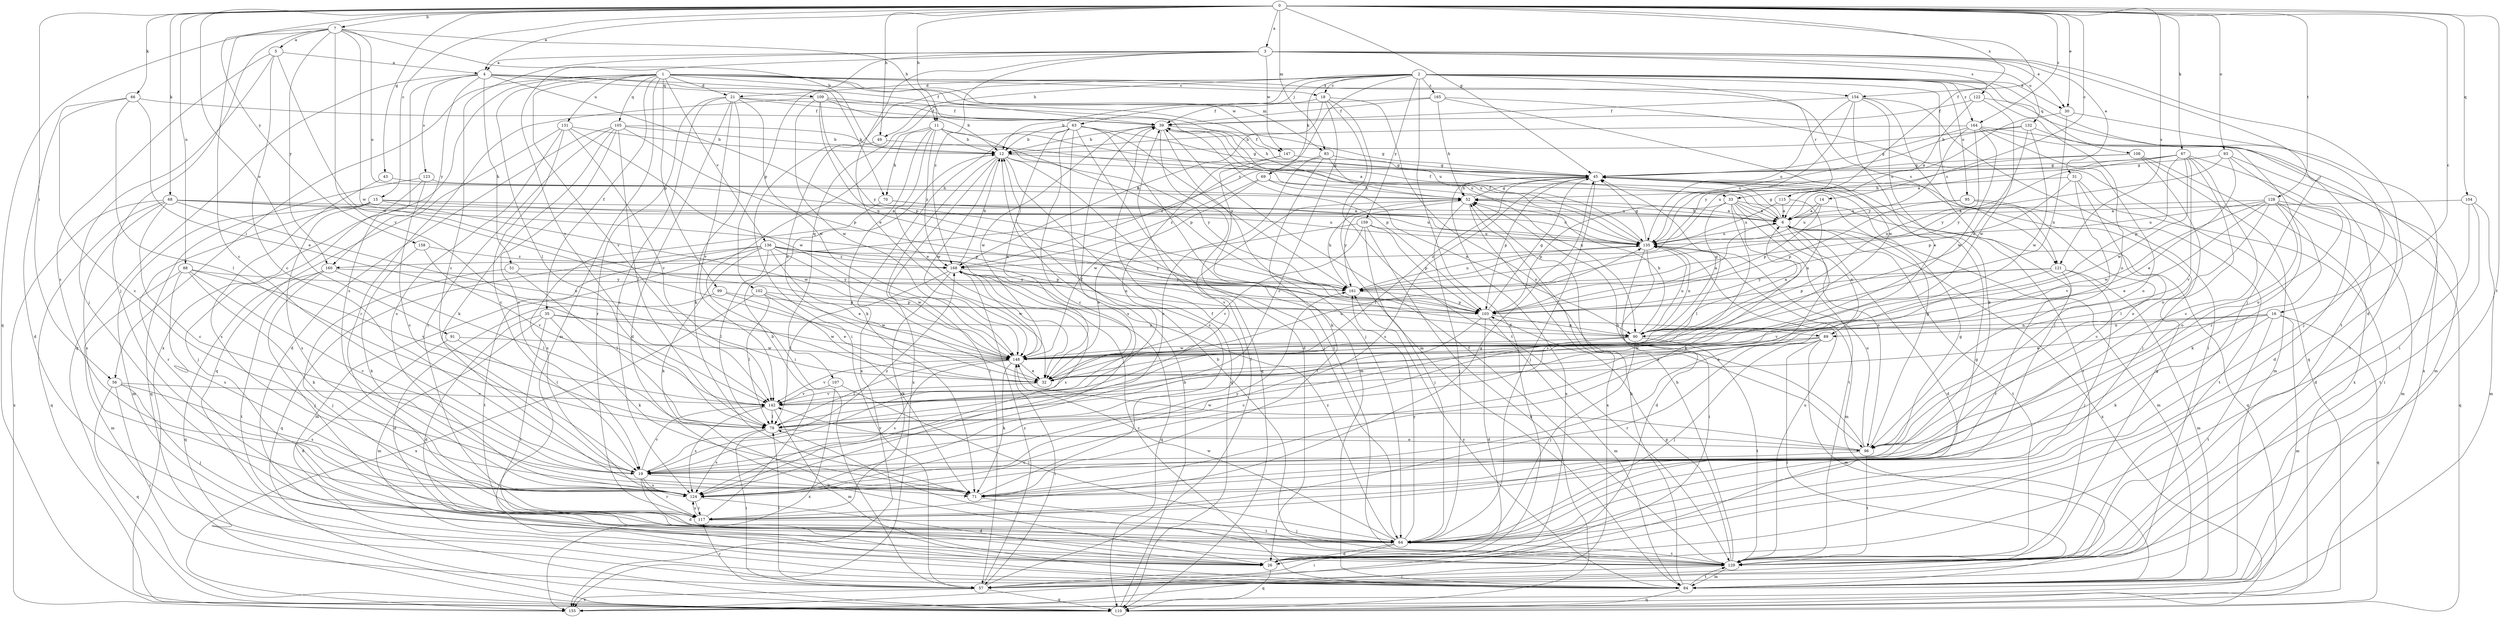 strict digraph  {
0;
1;
2;
3;
4;
5;
6;
7;
11;
12;
14;
15;
16;
18;
19;
21;
26;
30;
31;
32;
33;
35;
39;
43;
45;
49;
51;
52;
56;
57;
63;
64;
66;
67;
68;
69;
70;
71;
78;
83;
84;
88;
89;
90;
91;
93;
95;
96;
99;
102;
103;
104;
105;
107;
108;
109;
110;
115;
117;
121;
122;
123;
124;
128;
129;
131;
132;
135;
136;
142;
147;
148;
154;
155;
158;
159;
160;
161;
164;
165;
168;
0 -> 3  [label=a];
0 -> 4  [label=a];
0 -> 7  [label=b];
0 -> 11  [label=b];
0 -> 14  [label=c];
0 -> 15  [label=c];
0 -> 16  [label=c];
0 -> 30  [label=e];
0 -> 33  [label=f];
0 -> 43  [label=g];
0 -> 45  [label=g];
0 -> 49  [label=h];
0 -> 56  [label=i];
0 -> 66  [label=k];
0 -> 67  [label=k];
0 -> 68  [label=k];
0 -> 83  [label=m];
0 -> 88  [label=n];
0 -> 91  [label=o];
0 -> 93  [label=o];
0 -> 104  [label=q];
0 -> 121  [label=s];
0 -> 128  [label=t];
0 -> 129  [label=t];
0 -> 154  [label=x];
0 -> 158  [label=y];
0 -> 164  [label=z];
1 -> 18  [label=c];
1 -> 21  [label=d];
1 -> 33  [label=f];
1 -> 35  [label=f];
1 -> 56  [label=i];
1 -> 78  [label=l];
1 -> 83  [label=m];
1 -> 84  [label=m];
1 -> 99  [label=p];
1 -> 105  [label=q];
1 -> 121  [label=s];
1 -> 131  [label=u];
1 -> 136  [label=v];
1 -> 142  [label=v];
1 -> 147  [label=w];
1 -> 154  [label=x];
1 -> 155  [label=x];
2 -> 18  [label=c];
2 -> 21  [label=d];
2 -> 26  [label=d];
2 -> 30  [label=e];
2 -> 49  [label=h];
2 -> 57  [label=i];
2 -> 63  [label=j];
2 -> 69  [label=k];
2 -> 95  [label=o];
2 -> 96  [label=o];
2 -> 107  [label=q];
2 -> 108  [label=q];
2 -> 115  [label=r];
2 -> 121  [label=s];
2 -> 129  [label=t];
2 -> 159  [label=y];
2 -> 160  [label=y];
2 -> 164  [label=z];
2 -> 165  [label=z];
3 -> 4  [label=a];
3 -> 19  [label=c];
3 -> 26  [label=d];
3 -> 30  [label=e];
3 -> 31  [label=e];
3 -> 32  [label=e];
3 -> 64  [label=j];
3 -> 102  [label=p];
3 -> 122  [label=s];
3 -> 132  [label=u];
3 -> 142  [label=v];
3 -> 147  [label=w];
3 -> 168  [label=z];
4 -> 39  [label=f];
4 -> 51  [label=h];
4 -> 70  [label=k];
4 -> 89  [label=n];
4 -> 109  [label=q];
4 -> 110  [label=q];
4 -> 123  [label=s];
4 -> 124  [label=s];
4 -> 160  [label=y];
5 -> 4  [label=a];
5 -> 19  [label=c];
5 -> 64  [label=j];
5 -> 124  [label=s];
5 -> 148  [label=w];
6 -> 26  [label=d];
6 -> 39  [label=f];
6 -> 45  [label=g];
6 -> 52  [label=h];
6 -> 84  [label=m];
6 -> 89  [label=n];
6 -> 129  [label=t];
6 -> 135  [label=u];
6 -> 155  [label=x];
7 -> 5  [label=a];
7 -> 11  [label=b];
7 -> 12  [label=b];
7 -> 19  [label=c];
7 -> 64  [label=j];
7 -> 110  [label=q];
7 -> 135  [label=u];
7 -> 142  [label=v];
7 -> 148  [label=w];
7 -> 160  [label=y];
11 -> 6  [label=a];
11 -> 12  [label=b];
11 -> 32  [label=e];
11 -> 57  [label=i];
11 -> 70  [label=k];
11 -> 71  [label=k];
11 -> 103  [label=p];
11 -> 168  [label=z];
12 -> 45  [label=g];
12 -> 57  [label=i];
12 -> 64  [label=j];
12 -> 110  [label=q];
12 -> 148  [label=w];
12 -> 155  [label=x];
12 -> 161  [label=y];
14 -> 6  [label=a];
14 -> 103  [label=p];
14 -> 135  [label=u];
15 -> 6  [label=a];
15 -> 84  [label=m];
15 -> 117  [label=r];
15 -> 124  [label=s];
15 -> 135  [label=u];
15 -> 148  [label=w];
16 -> 32  [label=e];
16 -> 71  [label=k];
16 -> 84  [label=m];
16 -> 89  [label=n];
16 -> 90  [label=n];
16 -> 110  [label=q];
16 -> 129  [label=t];
18 -> 19  [label=c];
18 -> 39  [label=f];
18 -> 84  [label=m];
18 -> 96  [label=o];
18 -> 129  [label=t];
18 -> 168  [label=z];
19 -> 26  [label=d];
19 -> 71  [label=k];
19 -> 117  [label=r];
19 -> 124  [label=s];
19 -> 142  [label=v];
19 -> 168  [label=z];
21 -> 26  [label=d];
21 -> 39  [label=f];
21 -> 71  [label=k];
21 -> 117  [label=r];
21 -> 124  [label=s];
21 -> 135  [label=u];
21 -> 142  [label=v];
21 -> 148  [label=w];
26 -> 110  [label=q];
30 -> 64  [label=j];
30 -> 90  [label=n];
30 -> 135  [label=u];
31 -> 52  [label=h];
31 -> 57  [label=i];
31 -> 96  [label=o];
31 -> 103  [label=p];
31 -> 142  [label=v];
32 -> 135  [label=u];
32 -> 142  [label=v];
33 -> 6  [label=a];
33 -> 71  [label=k];
33 -> 78  [label=l];
33 -> 96  [label=o];
33 -> 103  [label=p];
33 -> 110  [label=q];
33 -> 124  [label=s];
33 -> 129  [label=t];
35 -> 26  [label=d];
35 -> 71  [label=k];
35 -> 84  [label=m];
35 -> 90  [label=n];
35 -> 129  [label=t];
35 -> 148  [label=w];
39 -> 12  [label=b];
39 -> 26  [label=d];
39 -> 45  [label=g];
39 -> 64  [label=j];
39 -> 103  [label=p];
39 -> 148  [label=w];
43 -> 52  [label=h];
43 -> 124  [label=s];
45 -> 52  [label=h];
45 -> 64  [label=j];
45 -> 78  [label=l];
45 -> 103  [label=p];
45 -> 124  [label=s];
45 -> 129  [label=t];
45 -> 155  [label=x];
49 -> 32  [label=e];
49 -> 135  [label=u];
51 -> 64  [label=j];
51 -> 78  [label=l];
51 -> 161  [label=y];
52 -> 6  [label=a];
52 -> 45  [label=g];
52 -> 64  [label=j];
52 -> 142  [label=v];
52 -> 155  [label=x];
52 -> 161  [label=y];
56 -> 57  [label=i];
56 -> 64  [label=j];
56 -> 110  [label=q];
56 -> 124  [label=s];
56 -> 142  [label=v];
57 -> 39  [label=f];
57 -> 78  [label=l];
57 -> 110  [label=q];
57 -> 117  [label=r];
57 -> 155  [label=x];
57 -> 168  [label=z];
63 -> 12  [label=b];
63 -> 19  [label=c];
63 -> 32  [label=e];
63 -> 45  [label=g];
63 -> 110  [label=q];
63 -> 124  [label=s];
63 -> 129  [label=t];
63 -> 155  [label=x];
63 -> 161  [label=y];
64 -> 26  [label=d];
64 -> 45  [label=g];
64 -> 57  [label=i];
64 -> 129  [label=t];
64 -> 148  [label=w];
64 -> 161  [label=y];
64 -> 168  [label=z];
66 -> 19  [label=c];
66 -> 26  [label=d];
66 -> 32  [label=e];
66 -> 39  [label=f];
66 -> 78  [label=l];
67 -> 6  [label=a];
67 -> 19  [label=c];
67 -> 26  [label=d];
67 -> 45  [label=g];
67 -> 96  [label=o];
67 -> 103  [label=p];
67 -> 142  [label=v];
67 -> 148  [label=w];
67 -> 161  [label=y];
68 -> 6  [label=a];
68 -> 19  [label=c];
68 -> 32  [label=e];
68 -> 103  [label=p];
68 -> 110  [label=q];
68 -> 124  [label=s];
68 -> 135  [label=u];
68 -> 155  [label=x];
69 -> 52  [label=h];
69 -> 90  [label=n];
69 -> 148  [label=w];
69 -> 168  [label=z];
70 -> 6  [label=a];
70 -> 124  [label=s];
70 -> 135  [label=u];
71 -> 39  [label=f];
71 -> 45  [label=g];
71 -> 129  [label=t];
78 -> 39  [label=f];
78 -> 57  [label=i];
78 -> 96  [label=o];
78 -> 124  [label=s];
83 -> 19  [label=c];
83 -> 45  [label=g];
83 -> 71  [label=k];
83 -> 90  [label=n];
83 -> 168  [label=z];
84 -> 52  [label=h];
84 -> 110  [label=q];
84 -> 129  [label=t];
84 -> 161  [label=y];
84 -> 168  [label=z];
88 -> 19  [label=c];
88 -> 71  [label=k];
88 -> 84  [label=m];
88 -> 124  [label=s];
88 -> 142  [label=v];
88 -> 161  [label=y];
89 -> 32  [label=e];
89 -> 57  [label=i];
89 -> 64  [label=j];
89 -> 84  [label=m];
89 -> 117  [label=r];
89 -> 148  [label=w];
90 -> 6  [label=a];
90 -> 19  [label=c];
90 -> 45  [label=g];
90 -> 52  [label=h];
90 -> 64  [label=j];
90 -> 129  [label=t];
90 -> 135  [label=u];
90 -> 148  [label=w];
91 -> 26  [label=d];
91 -> 78  [label=l];
91 -> 148  [label=w];
93 -> 32  [label=e];
93 -> 45  [label=g];
93 -> 84  [label=m];
93 -> 96  [label=o];
93 -> 161  [label=y];
95 -> 6  [label=a];
95 -> 19  [label=c];
95 -> 103  [label=p];
95 -> 129  [label=t];
96 -> 19  [label=c];
96 -> 45  [label=g];
96 -> 52  [label=h];
96 -> 129  [label=t];
96 -> 135  [label=u];
96 -> 142  [label=v];
96 -> 148  [label=w];
99 -> 26  [label=d];
99 -> 32  [label=e];
99 -> 103  [label=p];
102 -> 71  [label=k];
102 -> 78  [label=l];
102 -> 103  [label=p];
102 -> 148  [label=w];
102 -> 155  [label=x];
103 -> 6  [label=a];
103 -> 26  [label=d];
103 -> 45  [label=g];
103 -> 78  [label=l];
103 -> 84  [label=m];
103 -> 90  [label=n];
104 -> 6  [label=a];
104 -> 26  [label=d];
104 -> 84  [label=m];
104 -> 129  [label=t];
105 -> 12  [label=b];
105 -> 19  [label=c];
105 -> 26  [label=d];
105 -> 71  [label=k];
105 -> 78  [label=l];
105 -> 103  [label=p];
105 -> 117  [label=r];
105 -> 135  [label=u];
107 -> 64  [label=j];
107 -> 142  [label=v];
107 -> 155  [label=x];
108 -> 45  [label=g];
108 -> 64  [label=j];
108 -> 84  [label=m];
108 -> 135  [label=u];
108 -> 155  [label=x];
109 -> 12  [label=b];
109 -> 39  [label=f];
109 -> 52  [label=h];
109 -> 103  [label=p];
109 -> 117  [label=r];
109 -> 148  [label=w];
109 -> 161  [label=y];
110 -> 12  [label=b];
115 -> 6  [label=a];
115 -> 90  [label=n];
115 -> 135  [label=u];
117 -> 12  [label=b];
117 -> 45  [label=g];
117 -> 64  [label=j];
117 -> 124  [label=s];
121 -> 64  [label=j];
121 -> 84  [label=m];
121 -> 103  [label=p];
121 -> 117  [label=r];
121 -> 142  [label=v];
121 -> 161  [label=y];
122 -> 6  [label=a];
122 -> 39  [label=f];
122 -> 57  [label=i];
122 -> 148  [label=w];
123 -> 19  [label=c];
123 -> 52  [label=h];
123 -> 64  [label=j];
123 -> 110  [label=q];
124 -> 6  [label=a];
124 -> 26  [label=d];
124 -> 117  [label=r];
124 -> 161  [label=y];
128 -> 6  [label=a];
128 -> 32  [label=e];
128 -> 71  [label=k];
128 -> 78  [label=l];
128 -> 84  [label=m];
128 -> 96  [label=o];
128 -> 110  [label=q];
128 -> 135  [label=u];
128 -> 148  [label=w];
129 -> 12  [label=b];
129 -> 39  [label=f];
129 -> 45  [label=g];
129 -> 52  [label=h];
129 -> 57  [label=i];
129 -> 78  [label=l];
129 -> 84  [label=m];
129 -> 103  [label=p];
129 -> 135  [label=u];
131 -> 12  [label=b];
131 -> 19  [label=c];
131 -> 110  [label=q];
131 -> 124  [label=s];
131 -> 142  [label=v];
131 -> 148  [label=w];
132 -> 12  [label=b];
132 -> 90  [label=n];
132 -> 129  [label=t];
132 -> 135  [label=u];
132 -> 148  [label=w];
135 -> 26  [label=d];
135 -> 39  [label=f];
135 -> 45  [label=g];
135 -> 57  [label=i];
135 -> 84  [label=m];
135 -> 90  [label=n];
135 -> 168  [label=z];
136 -> 32  [label=e];
136 -> 71  [label=k];
136 -> 78  [label=l];
136 -> 84  [label=m];
136 -> 90  [label=n];
136 -> 103  [label=p];
136 -> 110  [label=q];
136 -> 129  [label=t];
136 -> 148  [label=w];
136 -> 161  [label=y];
136 -> 168  [label=z];
142 -> 78  [label=l];
142 -> 84  [label=m];
142 -> 124  [label=s];
147 -> 45  [label=g];
147 -> 84  [label=m];
147 -> 124  [label=s];
148 -> 32  [label=e];
148 -> 57  [label=i];
148 -> 71  [label=k];
148 -> 78  [label=l];
148 -> 124  [label=s];
148 -> 142  [label=v];
154 -> 32  [label=e];
154 -> 39  [label=f];
154 -> 57  [label=i];
154 -> 64  [label=j];
154 -> 71  [label=k];
154 -> 135  [label=u];
154 -> 161  [label=y];
158 -> 71  [label=k];
158 -> 142  [label=v];
158 -> 168  [label=z];
159 -> 32  [label=e];
159 -> 64  [label=j];
159 -> 103  [label=p];
159 -> 110  [label=q];
159 -> 135  [label=u];
159 -> 142  [label=v];
160 -> 64  [label=j];
160 -> 78  [label=l];
160 -> 110  [label=q];
160 -> 129  [label=t];
160 -> 161  [label=y];
161 -> 52  [label=h];
161 -> 103  [label=p];
161 -> 135  [label=u];
164 -> 12  [label=b];
164 -> 45  [label=g];
164 -> 90  [label=n];
164 -> 96  [label=o];
164 -> 117  [label=r];
164 -> 148  [label=w];
164 -> 155  [label=x];
164 -> 161  [label=y];
165 -> 12  [label=b];
165 -> 39  [label=f];
165 -> 52  [label=h];
165 -> 110  [label=q];
165 -> 148  [label=w];
168 -> 12  [label=b];
168 -> 78  [label=l];
168 -> 110  [label=q];
168 -> 117  [label=r];
168 -> 124  [label=s];
168 -> 148  [label=w];
168 -> 161  [label=y];
}
